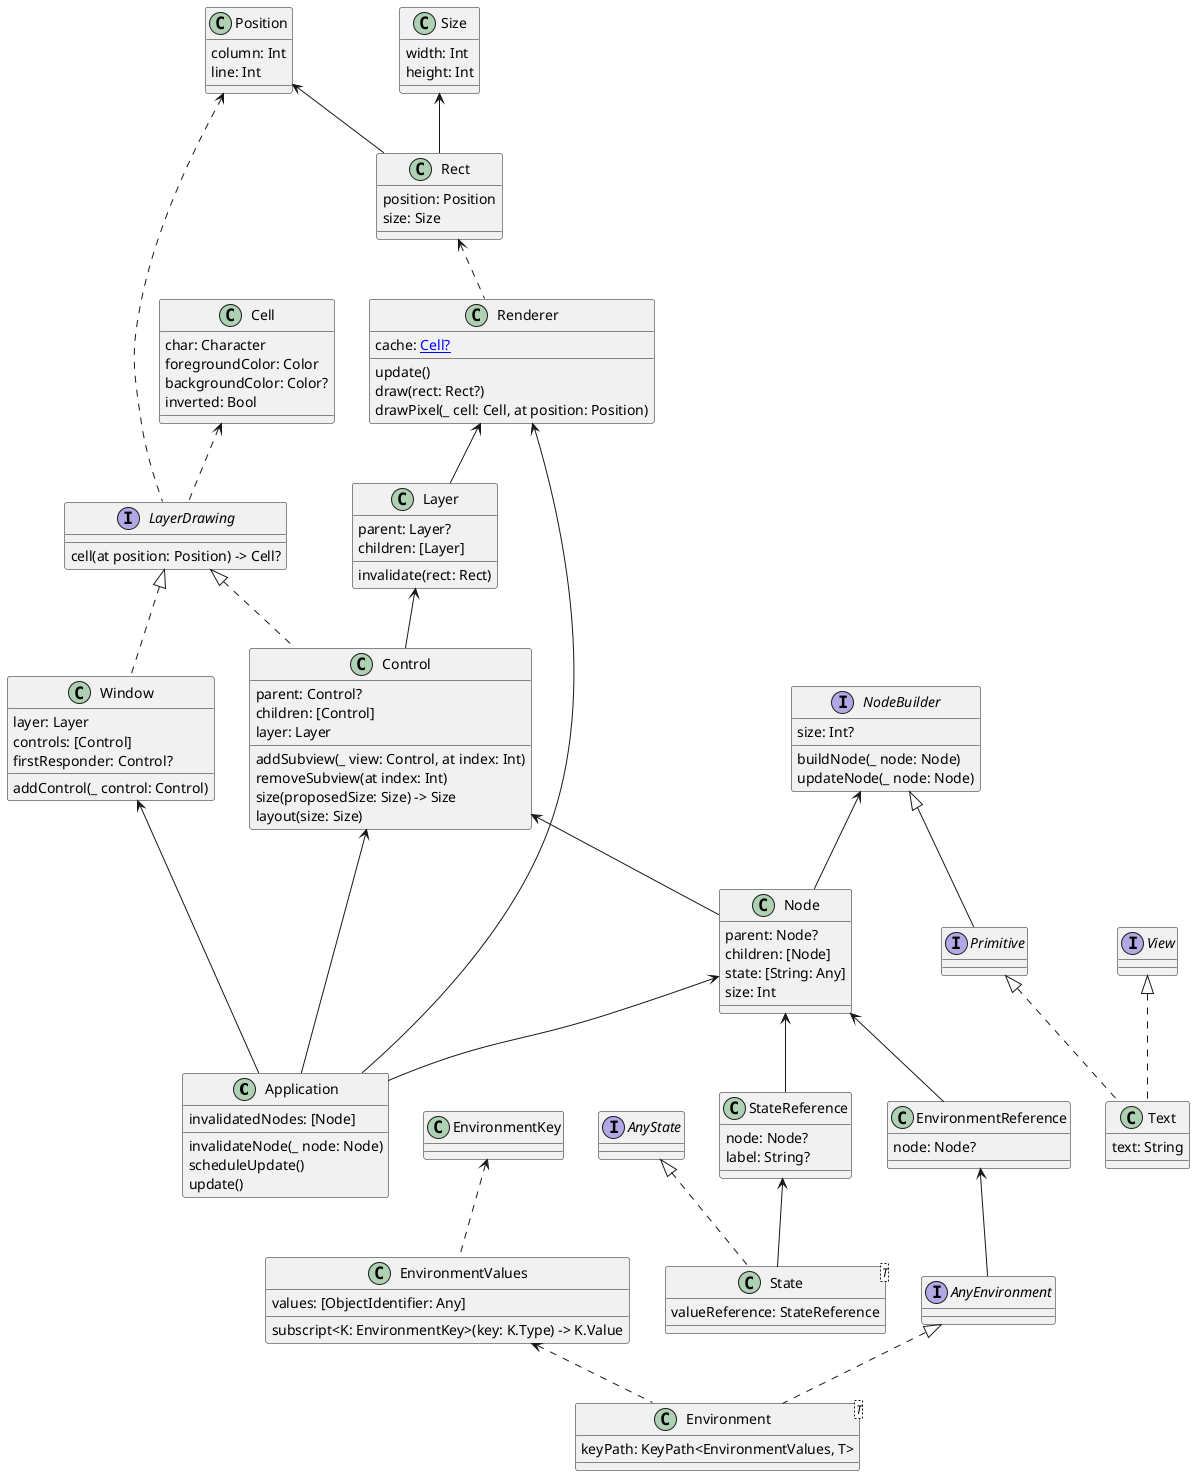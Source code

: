 @startuml SwiftTUI

class Application {
    invalidatedNodes: [Node]
    invalidateNode(_ node: Node)
    scheduleUpdate()
    update() /'触发无效节点比较&重绘'/
}

Node <-- Application
Window <-- Application
Control <-- Application
Renderer <-- Application

/'The node of a view graph'/
class Node {
    parent: Node?
    children: [Node]
    state: [String: Any]
    size: Int /'Node中的Control的数量'/
}
NodeBuilder <-- Node
interface NodeBuilder {
    buildNode(_ node: Node)
    updateNode(_ node: Node)
    size: Int?
}
Control <-- Node
/'The basic layout object that can be created by a node'/
class Control implements LayerDrawing {
    parent: Control?
    children: [Control]
    layer: Layer
    addSubview(_ view: Control, at index: Int)
    removeSubview(at index: Int)
    size(proposedSize: Size) -> Size
    layout(size: Size)
}
Layer <-- Control
class Layer {
    parent: Layer?
    children: [Layer]
    invalidate(rect: Rect) /'触发重绘更新'/
}
Renderer <-- Layer
/'应用程序窗口'/
class Window implements LayerDrawing {
    layer: Layer
    controls: [Control]
    firstResponder: Control?
    addControl(_ control: Control)
}

interface LayerDrawing {
    cell(at position: Position) -> Cell?
}
Position <.. LayerDrawing
/'绘制位置'/
class Position {
    column: Int
    line: Int
}
Cell <.. LayerDrawing
/'绘制单元'/
class Cell {
    char: Character
    foregroundColor: Color
    backgroundColor: Color?
    inverted: Bool
}
/'图形渲染'/
class Renderer {
    cache: [[Cell?]]
    update() /'只更新脏区绘制'/
    draw(rect: Rect?)
    drawPixel(_ cell: Cell, at position: Position)
}
Rect <.. Renderer
class Rect {
    position: Position
    size: Size
}
class Size {
    width: Int
    height: Int
}
Position <-- Rect
Size <-- Rect

interface AnyState {

}
/'状态变更触发node无效'/
class State<T> implements AnyState {
    valueReference: StateReference
}
StateReference <-- State
class StateReference {
    node: Node?
    label: String?
}
Node <-- StateReference

interface Primitive extends NodeBuilder {

}
interface View {

}
class Text implements View, Primitive {
    text: String
}
/'环境变量，向parent遍历值的方式获取值'/
class Environment<T> implements AnyEnvironment {
    keyPath: KeyPath<EnvironmentValues, T>
}
interface AnyEnvironment {

}
EnvironmentReference <-- AnyEnvironment
class EnvironmentReference {
    node: Node?
}
EnvironmentValues <.. Environment
class EnvironmentValues {
    values: [ObjectIdentifier: Any]
    subscript<K: EnvironmentKey>(key: K.Type) -> K.Value
}
EnvironmentKey <.. EnvironmentValues
Node <-- EnvironmentReference

@enduml